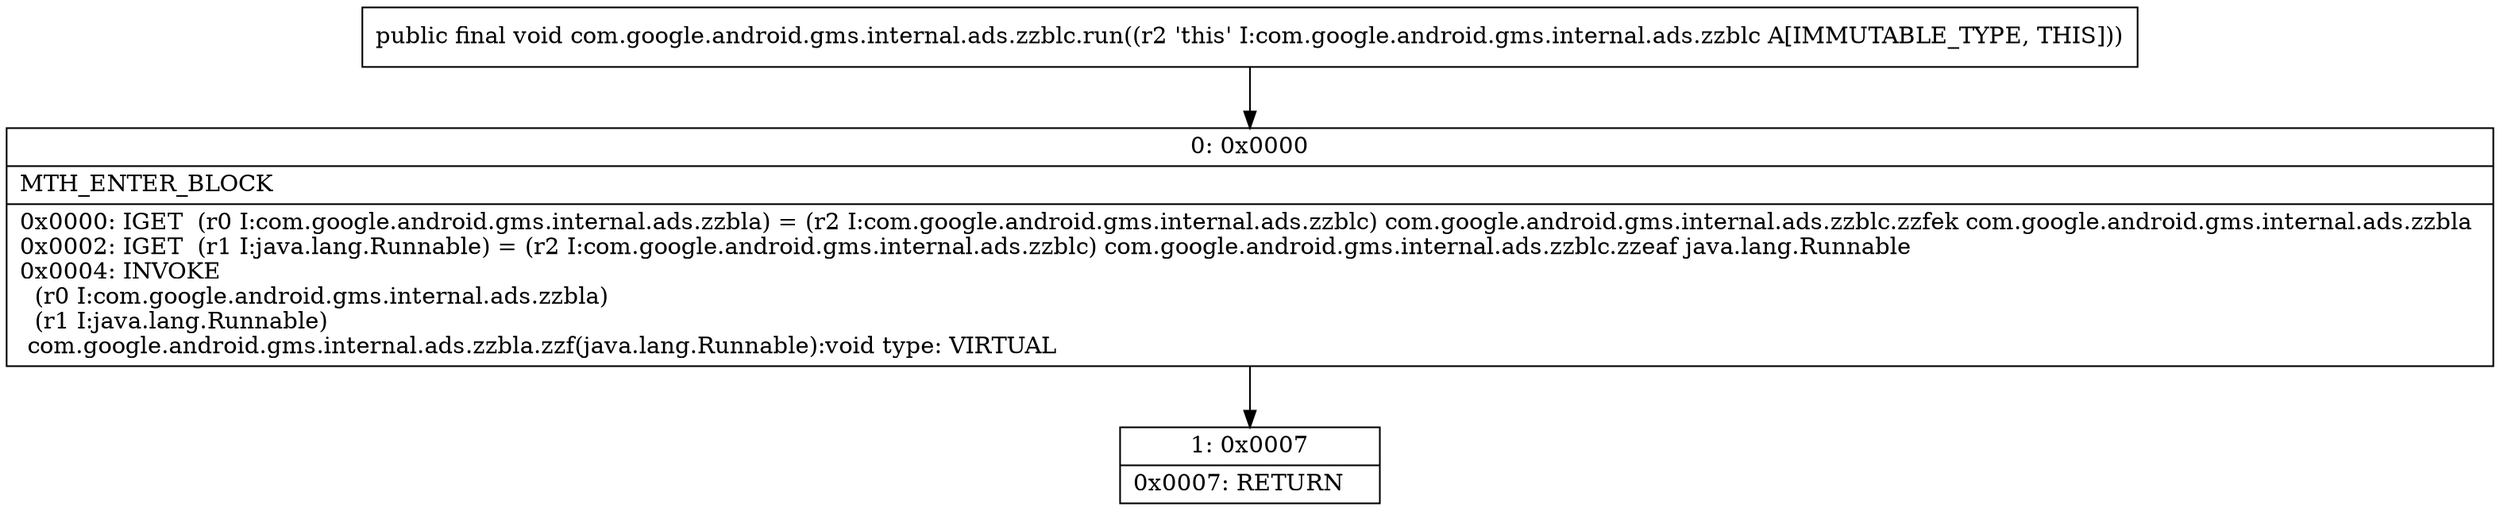 digraph "CFG forcom.google.android.gms.internal.ads.zzblc.run()V" {
Node_0 [shape=record,label="{0\:\ 0x0000|MTH_ENTER_BLOCK\l|0x0000: IGET  (r0 I:com.google.android.gms.internal.ads.zzbla) = (r2 I:com.google.android.gms.internal.ads.zzblc) com.google.android.gms.internal.ads.zzblc.zzfek com.google.android.gms.internal.ads.zzbla \l0x0002: IGET  (r1 I:java.lang.Runnable) = (r2 I:com.google.android.gms.internal.ads.zzblc) com.google.android.gms.internal.ads.zzblc.zzeaf java.lang.Runnable \l0x0004: INVOKE  \l  (r0 I:com.google.android.gms.internal.ads.zzbla)\l  (r1 I:java.lang.Runnable)\l com.google.android.gms.internal.ads.zzbla.zzf(java.lang.Runnable):void type: VIRTUAL \l}"];
Node_1 [shape=record,label="{1\:\ 0x0007|0x0007: RETURN   \l}"];
MethodNode[shape=record,label="{public final void com.google.android.gms.internal.ads.zzblc.run((r2 'this' I:com.google.android.gms.internal.ads.zzblc A[IMMUTABLE_TYPE, THIS])) }"];
MethodNode -> Node_0;
Node_0 -> Node_1;
}

